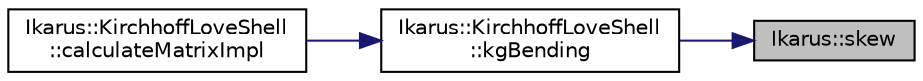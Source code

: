 digraph "Ikarus::skew"
{
 // LATEX_PDF_SIZE
  edge [fontname="Helvetica",fontsize="10",labelfontname="Helvetica",labelfontsize="10"];
  node [fontname="Helvetica",fontsize="10",shape=record];
  rankdir="RL";
  Node1 [label="Ikarus::skew",height=0.2,width=0.4,color="black", fillcolor="grey75", style="filled", fontcolor="black",tooltip="Returns the skew part of a matrix."];
  Node1 -> Node2 [dir="back",color="midnightblue",fontsize="10",style="solid"];
  Node2 [label="Ikarus::KirchhoffLoveShell\l::kgBending",height=0.2,width=0.4,color="black", fillcolor="white", style="filled",URL="$a01413.html#a93f11b9294df96b1955867984fe71670",tooltip=" "];
  Node2 -> Node3 [dir="back",color="midnightblue",fontsize="10",style="solid"];
  Node3 [label="Ikarus::KirchhoffLoveShell\l::calculateMatrixImpl",height=0.2,width=0.4,color="black", fillcolor="white", style="filled",URL="$a01413.html#a71e905f315ca4efee16150b0c43fbabe",tooltip=" "];
}
